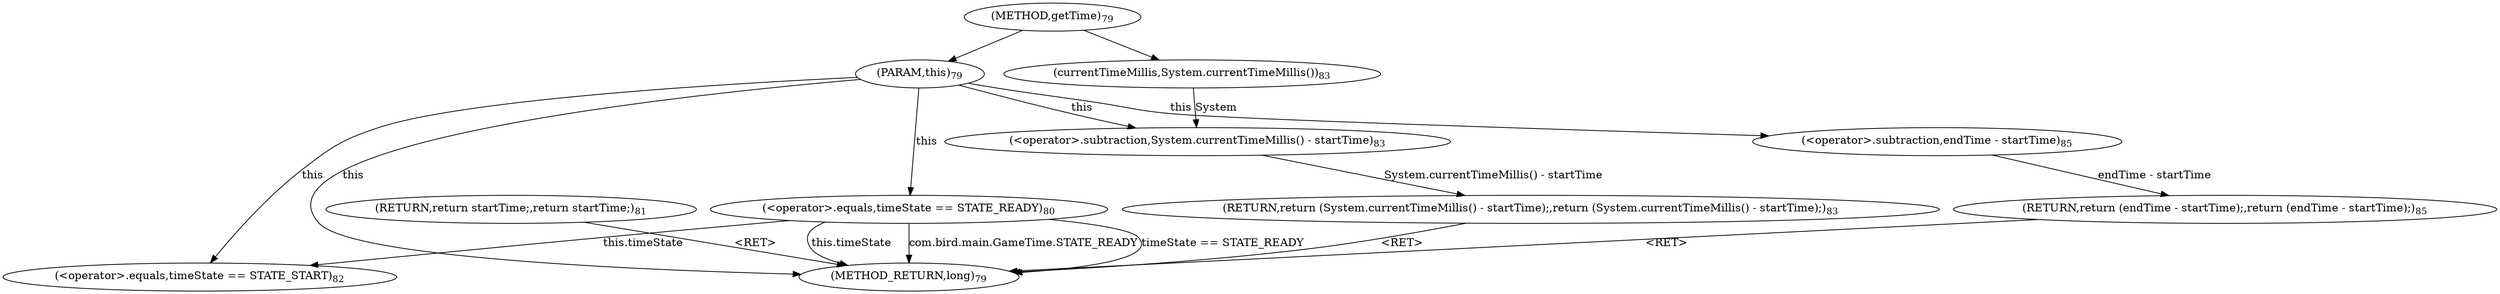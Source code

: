digraph "getTime" {  
"216" [label = <(METHOD,getTime)<SUB>79</SUB>> ]
"261" [label = <(METHOD_RETURN,long)<SUB>79</SUB>> ]
"217" [label = <(PARAM,this)<SUB>79</SUB>> ]
"220" [label = <(&lt;operator&gt;.equals,timeState == STATE_READY)<SUB>80</SUB>> ]
"220" [label = <(&lt;operator&gt;.equals,timeState == STATE_READY)<SUB>80</SUB>> ]
"220" [label = <(&lt;operator&gt;.equals,timeState == STATE_READY)<SUB>80</SUB>> ]
"228" [label = <(RETURN,return startTime;,return startTime;)<SUB>81</SUB>> ]
"234" [label = <(&lt;operator&gt;.equals,timeState == STATE_START)<SUB>82</SUB>> ]
"234" [label = <(&lt;operator&gt;.equals,timeState == STATE_START)<SUB>82</SUB>> ]
"234" [label = <(&lt;operator&gt;.equals,timeState == STATE_START)<SUB>82</SUB>> ]
"242" [label = <(RETURN,return (System.currentTimeMillis() - startTime);,return (System.currentTimeMillis() - startTime);)<SUB>83</SUB>> ]
"243" [label = <(&lt;operator&gt;.subtraction,System.currentTimeMillis() - startTime)<SUB>83</SUB>> ]
"251" [label = <(RETURN,return (endTime - startTime);,return (endTime - startTime);)<SUB>85</SUB>> ]
"243" [label = <(&lt;operator&gt;.subtraction,System.currentTimeMillis() - startTime)<SUB>83</SUB>> ]
"243" [label = <(&lt;operator&gt;.subtraction,System.currentTimeMillis() - startTime)<SUB>83</SUB>> ]
"252" [label = <(&lt;operator&gt;.subtraction,endTime - startTime)<SUB>85</SUB>> ]
"244" [label = <(currentTimeMillis,System.currentTimeMillis())<SUB>83</SUB>> ]
"252" [label = <(&lt;operator&gt;.subtraction,endTime - startTime)<SUB>85</SUB>> ]
"252" [label = <(&lt;operator&gt;.subtraction,endTime - startTime)<SUB>85</SUB>> ]
  "228" -> "261"  [ label = "&lt;RET&gt;"] 
  "251" -> "261"  [ label = "&lt;RET&gt;"] 
  "242" -> "261"  [ label = "&lt;RET&gt;"] 
  "217" -> "261"  [ label = "this"] 
  "220" -> "261"  [ label = "this.timeState"] 
  "220" -> "261"  [ label = "com.bird.main.GameTime.STATE_READY"] 
  "220" -> "261"  [ label = "timeState == STATE_READY"] 
  "216" -> "217" 
  "217" -> "220"  [ label = "this"] 
  "217" -> "234"  [ label = "this"] 
  "220" -> "234"  [ label = "this.timeState"] 
  "243" -> "242"  [ label = "System.currentTimeMillis() - startTime"] 
  "252" -> "251"  [ label = "endTime - startTime"] 
  "244" -> "243"  [ label = "System"] 
  "217" -> "243"  [ label = "this"] 
  "216" -> "244" 
  "217" -> "252"  [ label = "this"] 
}
